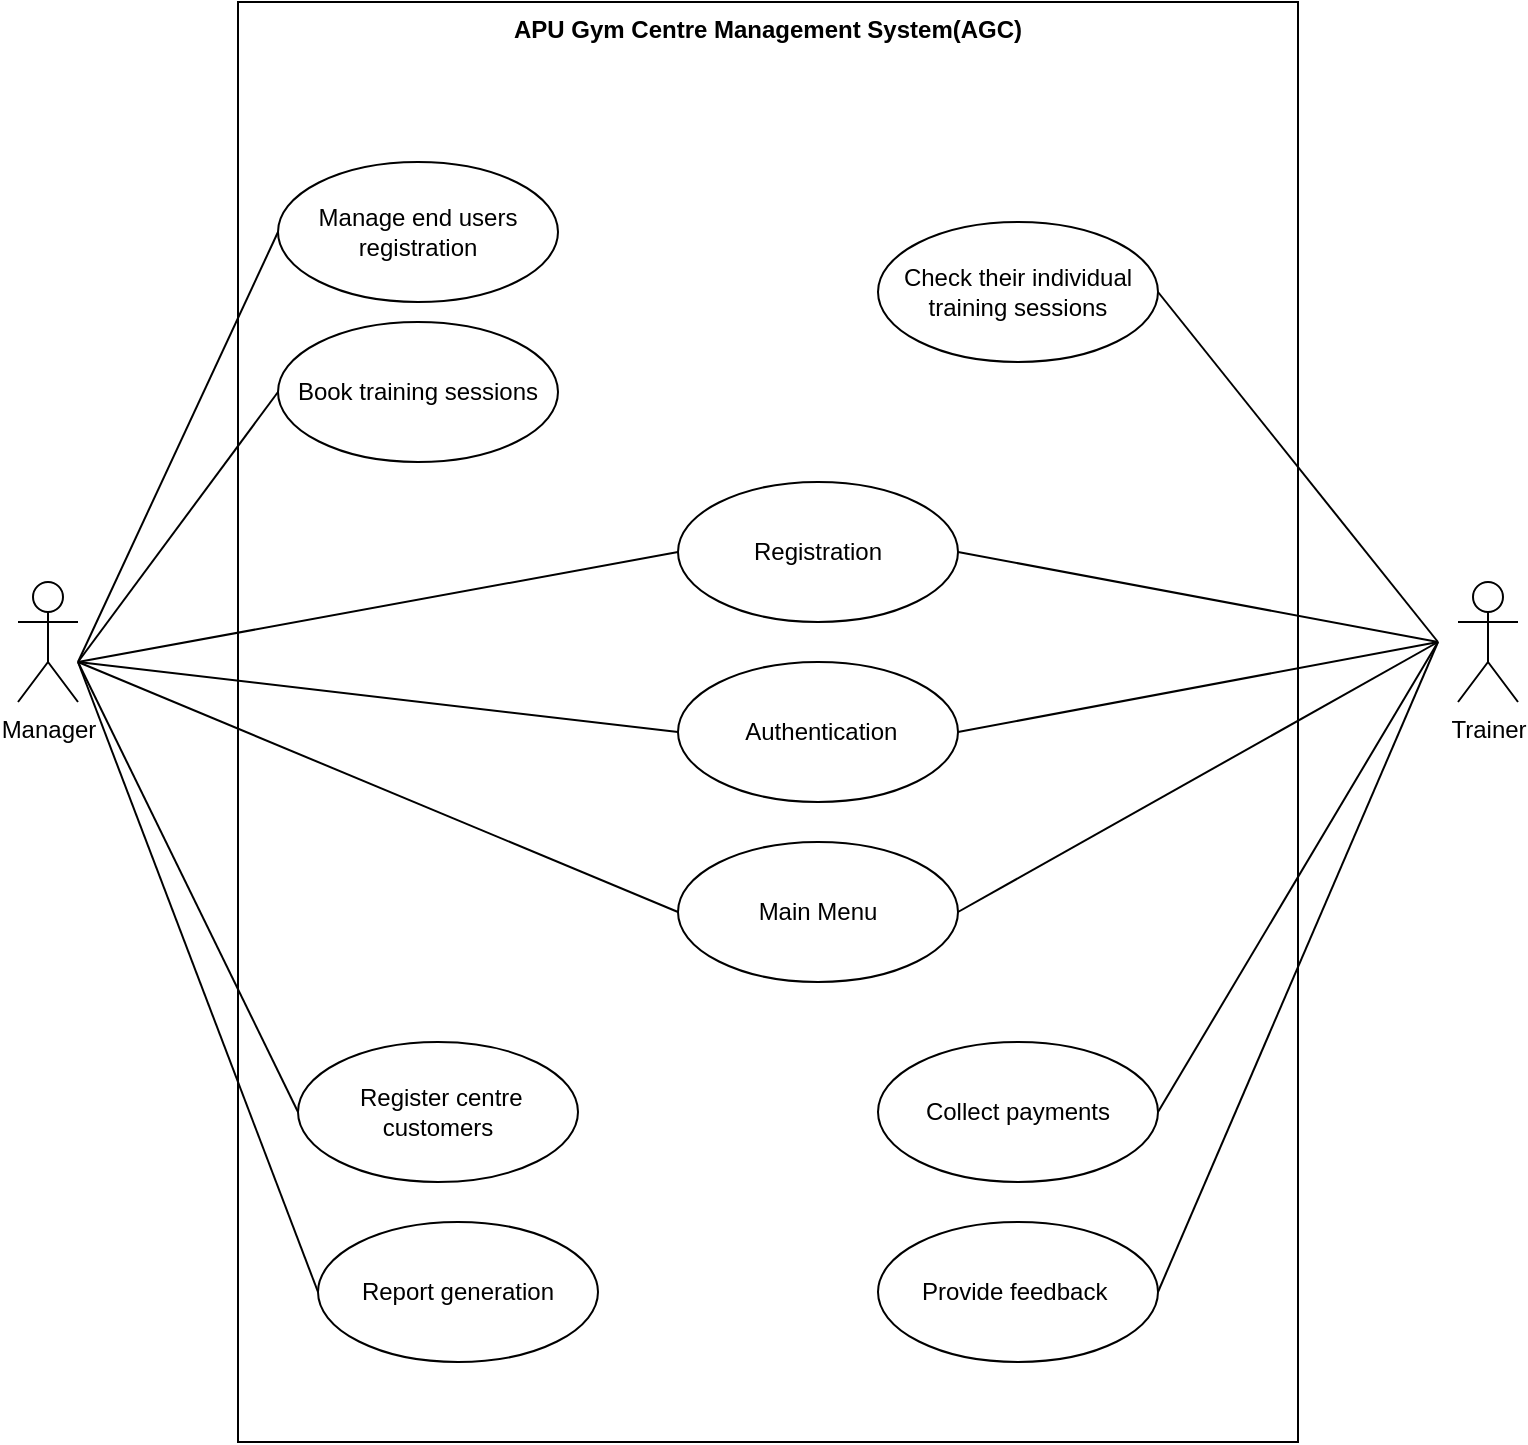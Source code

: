 <mxfile version="17.4.0" type="device"><diagram id="2Z93QcK8ticZdqK3zTUb" name="Page-1"><mxGraphModel dx="1278" dy="539" grid="1" gridSize="10" guides="1" tooltips="1" connect="1" arrows="1" fold="1" page="1" pageScale="1" pageWidth="850" pageHeight="1100" math="0" shadow="0"><root><mxCell id="0"/><mxCell id="1" parent="0"/><mxCell id="XNkzTWS4fMX8mY_RPDYz-13" value="APU Gym Centre Management System(AGC)" style="shape=rect;html=1;verticalAlign=top;fontStyle=1;whiteSpace=wrap;align=center;" parent="1" vertex="1"><mxGeometry x="150" y="80" width="530" height="720" as="geometry"/></mxCell><mxCell id="XNkzTWS4fMX8mY_RPDYz-16" value="Manager" style="shape=umlActor;verticalLabelPosition=bottom;verticalAlign=top;html=1;" parent="1" vertex="1"><mxGeometry x="40" y="370" width="30" height="60" as="geometry"/></mxCell><mxCell id="XNkzTWS4fMX8mY_RPDYz-17" value="Registration" style="ellipse;whiteSpace=wrap;html=1;" parent="1" vertex="1"><mxGeometry x="370" y="320" width="140" height="70" as="geometry"/></mxCell><mxCell id="XNkzTWS4fMX8mY_RPDYz-19" value="&amp;nbsp;Authentication" style="ellipse;whiteSpace=wrap;html=1;" parent="1" vertex="1"><mxGeometry x="370" y="410" width="140" height="70" as="geometry"/></mxCell><mxCell id="XNkzTWS4fMX8mY_RPDYz-20" value="Main Menu" style="ellipse;whiteSpace=wrap;html=1;" parent="1" vertex="1"><mxGeometry x="370" y="500" width="140" height="70" as="geometry"/></mxCell><mxCell id="XNkzTWS4fMX8mY_RPDYz-22" value="Trainer" style="shape=umlActor;verticalLabelPosition=bottom;verticalAlign=top;html=1;" parent="1" vertex="1"><mxGeometry x="760" y="370" width="30" height="60" as="geometry"/></mxCell><mxCell id="XNkzTWS4fMX8mY_RPDYz-29" value="" style="endArrow=none;html=1;rounded=0;entryX=0;entryY=0.5;entryDx=0;entryDy=0;" parent="1" target="XNkzTWS4fMX8mY_RPDYz-17" edge="1"><mxGeometry width="50" height="50" relative="1" as="geometry"><mxPoint x="70" y="410" as="sourcePoint"/><mxPoint x="170" y="350" as="targetPoint"/></mxGeometry></mxCell><mxCell id="XNkzTWS4fMX8mY_RPDYz-30" value="" style="endArrow=none;html=1;rounded=0;entryX=0;entryY=0.5;entryDx=0;entryDy=0;" parent="1" target="XNkzTWS4fMX8mY_RPDYz-19" edge="1"><mxGeometry width="50" height="50" relative="1" as="geometry"><mxPoint x="70" y="410" as="sourcePoint"/><mxPoint x="380" y="365" as="targetPoint"/></mxGeometry></mxCell><mxCell id="XNkzTWS4fMX8mY_RPDYz-31" value="" style="endArrow=none;html=1;rounded=0;entryX=0;entryY=0.5;entryDx=0;entryDy=0;" parent="1" target="XNkzTWS4fMX8mY_RPDYz-20" edge="1"><mxGeometry width="50" height="50" relative="1" as="geometry"><mxPoint x="70" y="410" as="sourcePoint"/><mxPoint x="380" y="455" as="targetPoint"/></mxGeometry></mxCell><mxCell id="XNkzTWS4fMX8mY_RPDYz-32" value="Manage end users registration" style="ellipse;whiteSpace=wrap;html=1;" parent="1" vertex="1"><mxGeometry x="170" y="160" width="140" height="70" as="geometry"/></mxCell><mxCell id="XNkzTWS4fMX8mY_RPDYz-33" value="&amp;nbsp;Register centre customers" style="ellipse;whiteSpace=wrap;html=1;" parent="1" vertex="1"><mxGeometry x="180" y="600" width="140" height="70" as="geometry"/></mxCell><mxCell id="XNkzTWS4fMX8mY_RPDYz-39" value="Book training sessions" style="ellipse;whiteSpace=wrap;html=1;" parent="1" vertex="1"><mxGeometry x="170" y="240" width="140" height="70" as="geometry"/></mxCell><mxCell id="XNkzTWS4fMX8mY_RPDYz-40" value="" style="endArrow=none;html=1;rounded=0;entryX=0;entryY=0.5;entryDx=0;entryDy=0;" parent="1" target="XNkzTWS4fMX8mY_RPDYz-32" edge="1"><mxGeometry width="50" height="50" relative="1" as="geometry"><mxPoint x="70" y="410" as="sourcePoint"/><mxPoint x="380" y="365" as="targetPoint"/></mxGeometry></mxCell><mxCell id="XNkzTWS4fMX8mY_RPDYz-41" value="" style="endArrow=none;html=1;rounded=0;entryX=0;entryY=0.5;entryDx=0;entryDy=0;" parent="1" target="XNkzTWS4fMX8mY_RPDYz-39" edge="1"><mxGeometry width="50" height="50" relative="1" as="geometry"><mxPoint x="70" y="410" as="sourcePoint"/><mxPoint x="390" y="375" as="targetPoint"/></mxGeometry></mxCell><mxCell id="XNkzTWS4fMX8mY_RPDYz-42" value="" style="endArrow=none;html=1;rounded=0;entryX=0;entryY=0.5;entryDx=0;entryDy=0;" parent="1" target="XNkzTWS4fMX8mY_RPDYz-33" edge="1"><mxGeometry width="50" height="50" relative="1" as="geometry"><mxPoint x="70" y="410" as="sourcePoint"/><mxPoint x="400" y="385" as="targetPoint"/></mxGeometry></mxCell><mxCell id="XNkzTWS4fMX8mY_RPDYz-43" value="Report generation" style="ellipse;whiteSpace=wrap;html=1;" parent="1" vertex="1"><mxGeometry x="190" y="690" width="140" height="70" as="geometry"/></mxCell><mxCell id="XNkzTWS4fMX8mY_RPDYz-44" value="" style="endArrow=none;html=1;rounded=0;entryX=0;entryY=0.5;entryDx=0;entryDy=0;" parent="1" target="XNkzTWS4fMX8mY_RPDYz-43" edge="1"><mxGeometry width="50" height="50" relative="1" as="geometry"><mxPoint x="70" y="410" as="sourcePoint"/><mxPoint x="180" y="575" as="targetPoint"/></mxGeometry></mxCell><mxCell id="XNkzTWS4fMX8mY_RPDYz-52" value="" style="endArrow=none;html=1;rounded=0;exitX=1;exitY=0.5;exitDx=0;exitDy=0;" parent="1" source="XNkzTWS4fMX8mY_RPDYz-17" edge="1"><mxGeometry width="50" height="50" relative="1" as="geometry"><mxPoint x="540" y="385" as="sourcePoint"/><mxPoint x="750" y="400" as="targetPoint"/></mxGeometry></mxCell><mxCell id="XNkzTWS4fMX8mY_RPDYz-53" value="" style="endArrow=none;html=1;rounded=0;exitX=1;exitY=0.5;exitDx=0;exitDy=0;" parent="1" source="XNkzTWS4fMX8mY_RPDYz-19" edge="1"><mxGeometry width="50" height="50" relative="1" as="geometry"><mxPoint x="520" y="365" as="sourcePoint"/><mxPoint x="750" y="400" as="targetPoint"/></mxGeometry></mxCell><mxCell id="XNkzTWS4fMX8mY_RPDYz-54" value="" style="endArrow=none;html=1;rounded=0;exitX=1;exitY=0.5;exitDx=0;exitDy=0;" parent="1" source="XNkzTWS4fMX8mY_RPDYz-20" edge="1"><mxGeometry width="50" height="50" relative="1" as="geometry"><mxPoint x="530" y="375" as="sourcePoint"/><mxPoint x="750" y="400" as="targetPoint"/></mxGeometry></mxCell><mxCell id="XNkzTWS4fMX8mY_RPDYz-55" value="Check their individual training sessions" style="ellipse;whiteSpace=wrap;html=1;" parent="1" vertex="1"><mxGeometry x="470" y="190" width="140" height="70" as="geometry"/></mxCell><mxCell id="XNkzTWS4fMX8mY_RPDYz-56" value="Provide feedback&amp;nbsp;" style="ellipse;whiteSpace=wrap;html=1;" parent="1" vertex="1"><mxGeometry x="470" y="690" width="140" height="70" as="geometry"/></mxCell><mxCell id="XNkzTWS4fMX8mY_RPDYz-57" value="" style="endArrow=none;html=1;rounded=0;exitX=1;exitY=0.5;exitDx=0;exitDy=0;" parent="1" source="XNkzTWS4fMX8mY_RPDYz-55" edge="1"><mxGeometry width="50" height="50" relative="1" as="geometry"><mxPoint x="520" y="545" as="sourcePoint"/><mxPoint x="750" y="400" as="targetPoint"/></mxGeometry></mxCell><mxCell id="XNkzTWS4fMX8mY_RPDYz-58" value="" style="endArrow=none;html=1;rounded=0;exitX=1;exitY=0.5;exitDx=0;exitDy=0;" parent="1" source="XNkzTWS4fMX8mY_RPDYz-56" edge="1"><mxGeometry width="50" height="50" relative="1" as="geometry"><mxPoint x="530" y="555" as="sourcePoint"/><mxPoint x="750" y="400" as="targetPoint"/></mxGeometry></mxCell><mxCell id="XNkzTWS4fMX8mY_RPDYz-64" value="Collect payments" style="ellipse;whiteSpace=wrap;html=1;" parent="1" vertex="1"><mxGeometry x="470" y="600" width="140" height="70" as="geometry"/></mxCell><mxCell id="XNkzTWS4fMX8mY_RPDYz-65" value="" style="endArrow=none;html=1;rounded=0;exitX=1;exitY=0.5;exitDx=0;exitDy=0;" parent="1" source="XNkzTWS4fMX8mY_RPDYz-64" edge="1"><mxGeometry width="50" height="50" relative="1" as="geometry"><mxPoint x="630" y="625" as="sourcePoint"/><mxPoint x="750" y="400" as="targetPoint"/></mxGeometry></mxCell></root></mxGraphModel></diagram></mxfile>